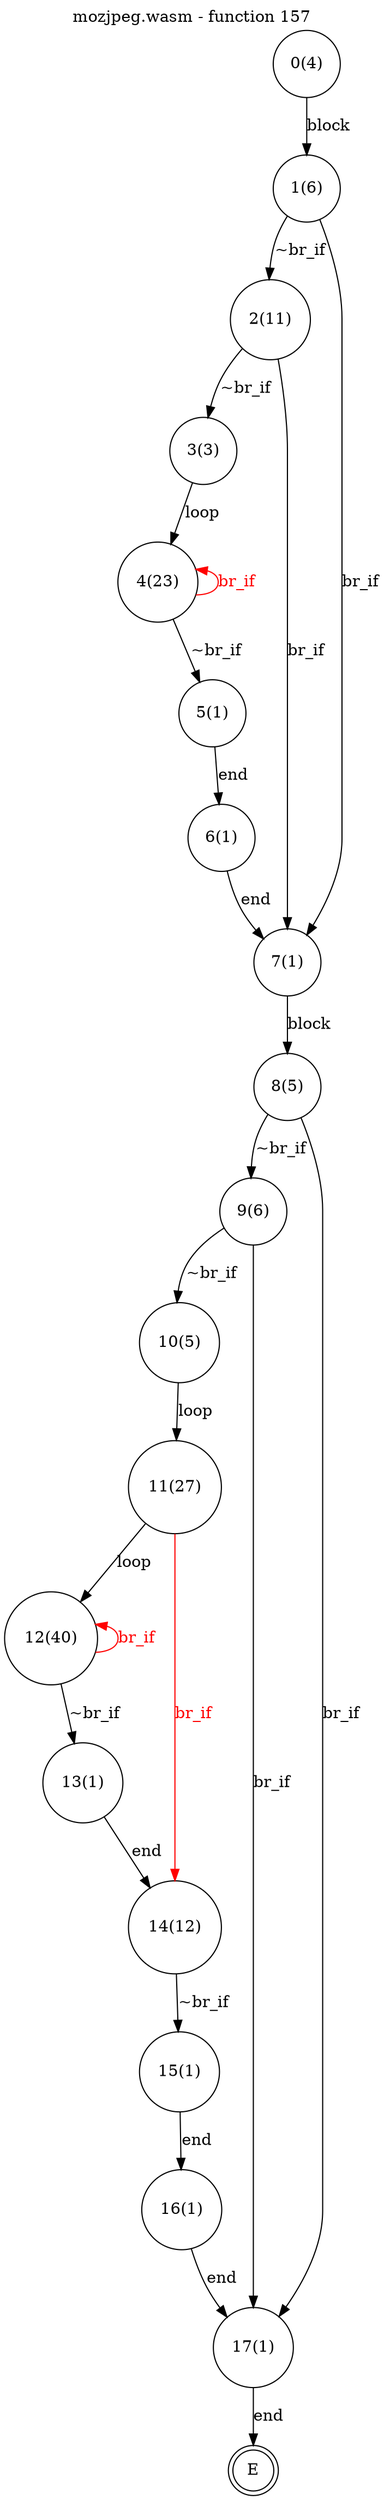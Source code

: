 digraph finite_state_machine {
    label = "mozjpeg.wasm - function 157"
    labelloc =  t
    labelfontsize = 16
    labelfontcolor = black
    labelfontname = "Helvetica"
    node [shape = doublecircle]; E ;
node [shape=circle, fontcolor=black, style="", label="0(4)"]0
node [shape=circle, fontcolor=black, style="", label="1(6)"]1
node [shape=circle, fontcolor=black, style="", label="2(11)"]2
node [shape=circle, fontcolor=black, style="", label="3(3)"]3
node [shape=circle, fontcolor=black, style="", label="4(23)"]4
node [shape=circle, fontcolor=black, style="", label="5(1)"]5
node [shape=circle, fontcolor=black, style="", label="6(1)"]6
node [shape=circle, fontcolor=black, style="", label="7(1)"]7
node [shape=circle, fontcolor=black, style="", label="8(5)"]8
node [shape=circle, fontcolor=black, style="", label="9(6)"]9
node [shape=circle, fontcolor=black, style="", label="10(5)"]10
node [shape=circle, fontcolor=black, style="", label="11(27)"]11
node [shape=circle, fontcolor=black, style="", label="12(40)"]12
node [shape=circle, fontcolor=black, style="", label="13(1)"]13
node [shape=circle, fontcolor=black, style="", label="14(12)"]14
node [shape=circle, fontcolor=black, style="", label="15(1)"]15
node [shape=circle, fontcolor=black, style="", label="16(1)"]16
node [shape=circle, fontcolor=black, style="", label="17(1)"]17
node [shape=circle, fontcolor=black, style="", label="E"]E
    0 -> 1[label="block"];
    1 -> 2[label="~br_if"];
    1 -> 7[label="br_if"];
    2 -> 3[label="~br_if"];
    2 -> 7[label="br_if"];
    3 -> 4[label="loop"];
    4 -> 5[label="~br_if"];
    4 -> 4[color="red" dir=back fontcolor="red" label="br_if"];
    5 -> 6[label="end"];
    6 -> 7[label="end"];
    7 -> 8[label="block"];
    8 -> 9[label="~br_if"];
    8 -> 17[label="br_if"];
    9 -> 10[label="~br_if"];
    9 -> 17[label="br_if"];
    10 -> 11[label="loop"];
    11 -> 12[label="loop"];
    12 -> 13[label="~br_if"];
    12 -> 12[color="red" dir=back fontcolor="red" label="br_if"];
    13 -> 14[label="end"];
    14 -> 15[label="~br_if"];
    14 -> 11[color="red" dir=back fontcolor="red" label="br_if"];
    15 -> 16[label="end"];
    16 -> 17[label="end"];
    17 -> E[label="end"];
}
